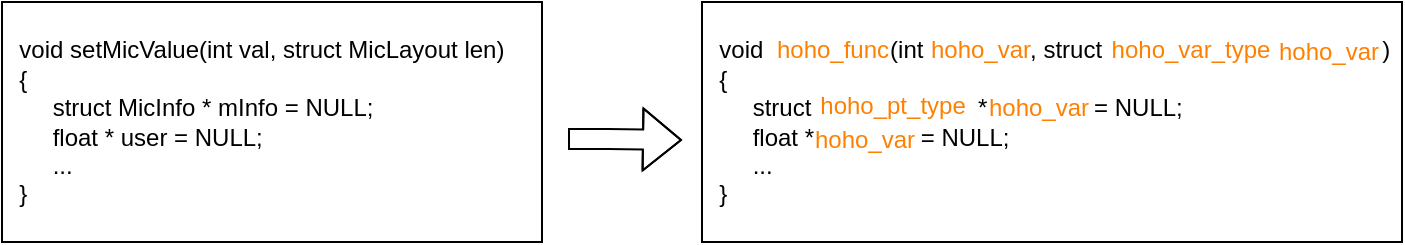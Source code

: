 <mxfile version="15.9.6" type="github">
  <diagram name="Page-1" id="c7558073-3199-34d8-9f00-42111426c3f3">
    <mxGraphModel dx="1113" dy="647" grid="1" gridSize="10" guides="1" tooltips="1" connect="1" arrows="1" fold="1" page="1" pageScale="1" pageWidth="826" pageHeight="1169" background="none" math="0" shadow="0">
      <root>
        <mxCell id="0" />
        <mxCell id="1" parent="0" />
        <mxCell id="tCBkFRm2Z7TumK4PRzyE-97" value="&lt;div&gt;&amp;nbsp; void setMicValue(int val, struct MicLayout len)&lt;/div&gt;&lt;div&gt;&amp;nbsp; {&lt;/div&gt;&lt;div&gt;&amp;nbsp; &amp;nbsp; &amp;nbsp; &amp;nbsp;struct MicInfo * mInfo = NULL;&lt;/div&gt;&lt;div&gt;&amp;nbsp; &amp;nbsp; &amp;nbsp; &amp;nbsp;float * user = NULL;&lt;/div&gt;&lt;div&gt;&amp;nbsp; &amp;nbsp; &amp;nbsp; &amp;nbsp;...&lt;/div&gt;&lt;span&gt;&amp;nbsp; }&lt;/span&gt;" style="rounded=0;whiteSpace=wrap;html=1;align=left;" vertex="1" parent="1">
          <mxGeometry x="76" y="90" width="270" height="120" as="geometry" />
        </mxCell>
        <mxCell id="tCBkFRm2Z7TumK4PRzyE-101" value="&lt;div&gt;&amp;nbsp; void&amp;nbsp; &amp;nbsp; &amp;nbsp; &amp;nbsp; &amp;nbsp; &amp;nbsp; &amp;nbsp; &amp;nbsp; &amp;nbsp; &amp;nbsp;(int&amp;nbsp; &amp;nbsp; &amp;nbsp; &amp;nbsp; &amp;nbsp; &amp;nbsp; &amp;nbsp; &amp;nbsp; , struct&amp;nbsp; &amp;nbsp; &amp;nbsp; &amp;nbsp; &amp;nbsp; &amp;nbsp; &amp;nbsp; &amp;nbsp; &amp;nbsp; &amp;nbsp; &amp;nbsp; &amp;nbsp; &amp;nbsp; &amp;nbsp; &amp;nbsp; &amp;nbsp; &amp;nbsp; &amp;nbsp; &amp;nbsp; &amp;nbsp; &amp;nbsp; )&lt;/div&gt;&lt;div&gt;&amp;nbsp; {&lt;/div&gt;&lt;div&gt;&amp;nbsp; &amp;nbsp; &amp;nbsp; &amp;nbsp;struct&amp;nbsp; &amp;nbsp; &amp;nbsp; &amp;nbsp; &amp;nbsp; &amp;nbsp; &amp;nbsp; &amp;nbsp; &amp;nbsp; &amp;nbsp; &amp;nbsp; &amp;nbsp; &amp;nbsp;*&amp;nbsp; &amp;nbsp; &amp;nbsp; &amp;nbsp; &amp;nbsp; &amp;nbsp; &amp;nbsp; &amp;nbsp; = NULL;&lt;/div&gt;&lt;div&gt;&amp;nbsp; &amp;nbsp; &amp;nbsp; &amp;nbsp;float *&amp;nbsp; &amp;nbsp; &amp;nbsp; &amp;nbsp; &amp;nbsp; &amp;nbsp; &amp;nbsp; &amp;nbsp; = NULL;&lt;/div&gt;&lt;div&gt;&amp;nbsp; &amp;nbsp; &amp;nbsp; &amp;nbsp;...&lt;/div&gt;&lt;span&gt;&amp;nbsp; }&lt;/span&gt;" style="rounded=0;whiteSpace=wrap;html=1;align=left;" vertex="1" parent="1">
          <mxGeometry x="426" y="90" width="350" height="120" as="geometry" />
        </mxCell>
        <mxCell id="tCBkFRm2Z7TumK4PRzyE-103" value="hoho_func" style="text;html=1;align=center;verticalAlign=middle;resizable=0;points=[];autosize=1;strokeColor=none;fillColor=none;fontColor=#FF8000;" vertex="1" parent="1">
          <mxGeometry x="456" y="104" width="70" height="20" as="geometry" />
        </mxCell>
        <mxCell id="tCBkFRm2Z7TumK4PRzyE-107" value="hoho_var" style="text;html=1;align=center;verticalAlign=middle;resizable=0;points=[];autosize=1;strokeColor=none;fillColor=none;fontColor=#FF8000;" vertex="1" parent="1">
          <mxGeometry x="530" y="104" width="70" height="20" as="geometry" />
        </mxCell>
        <mxCell id="tCBkFRm2Z7TumK4PRzyE-108" value="hoho_var_type" style="text;html=1;align=center;verticalAlign=middle;resizable=0;points=[];autosize=1;strokeColor=none;fillColor=none;fontColor=#FF8000;" vertex="1" parent="1">
          <mxGeometry x="625" y="104" width="90" height="20" as="geometry" />
        </mxCell>
        <mxCell id="tCBkFRm2Z7TumK4PRzyE-109" value="hoho_var" style="text;html=1;align=center;verticalAlign=middle;resizable=0;points=[];autosize=1;strokeColor=none;fillColor=none;fontColor=#FF8000;" vertex="1" parent="1">
          <mxGeometry x="559" y="133" width="70" height="20" as="geometry" />
        </mxCell>
        <mxCell id="tCBkFRm2Z7TumK4PRzyE-110" value="hoho_pt_type" style="text;html=1;align=center;verticalAlign=middle;resizable=0;points=[];autosize=1;strokeColor=none;fillColor=none;fontColor=#FF8000;" vertex="1" parent="1">
          <mxGeometry x="476" y="132" width="90" height="20" as="geometry" />
        </mxCell>
        <mxCell id="tCBkFRm2Z7TumK4PRzyE-111" value="hoho_var" style="text;html=1;align=center;verticalAlign=middle;resizable=0;points=[];autosize=1;strokeColor=none;fillColor=none;fontColor=#FF8000;" vertex="1" parent="1">
          <mxGeometry x="704" y="105" width="70" height="20" as="geometry" />
        </mxCell>
        <mxCell id="tCBkFRm2Z7TumK4PRzyE-112" value="hoho_var" style="text;html=1;align=center;verticalAlign=middle;resizable=0;points=[];autosize=1;strokeColor=none;fillColor=none;fontColor=#FF8000;" vertex="1" parent="1">
          <mxGeometry x="472" y="149" width="70" height="20" as="geometry" />
        </mxCell>
        <mxCell id="tCBkFRm2Z7TumK4PRzyE-115" value="" style="shape=flexArrow;endArrow=classic;html=1;rounded=0;fontColor=#000000;" edge="1" parent="1">
          <mxGeometry width="50" height="50" relative="1" as="geometry">
            <mxPoint x="359" y="158.5" as="sourcePoint" />
            <mxPoint x="416" y="159" as="targetPoint" />
            <Array as="points">
              <mxPoint x="379" y="158.5" />
            </Array>
          </mxGeometry>
        </mxCell>
      </root>
    </mxGraphModel>
  </diagram>
</mxfile>
